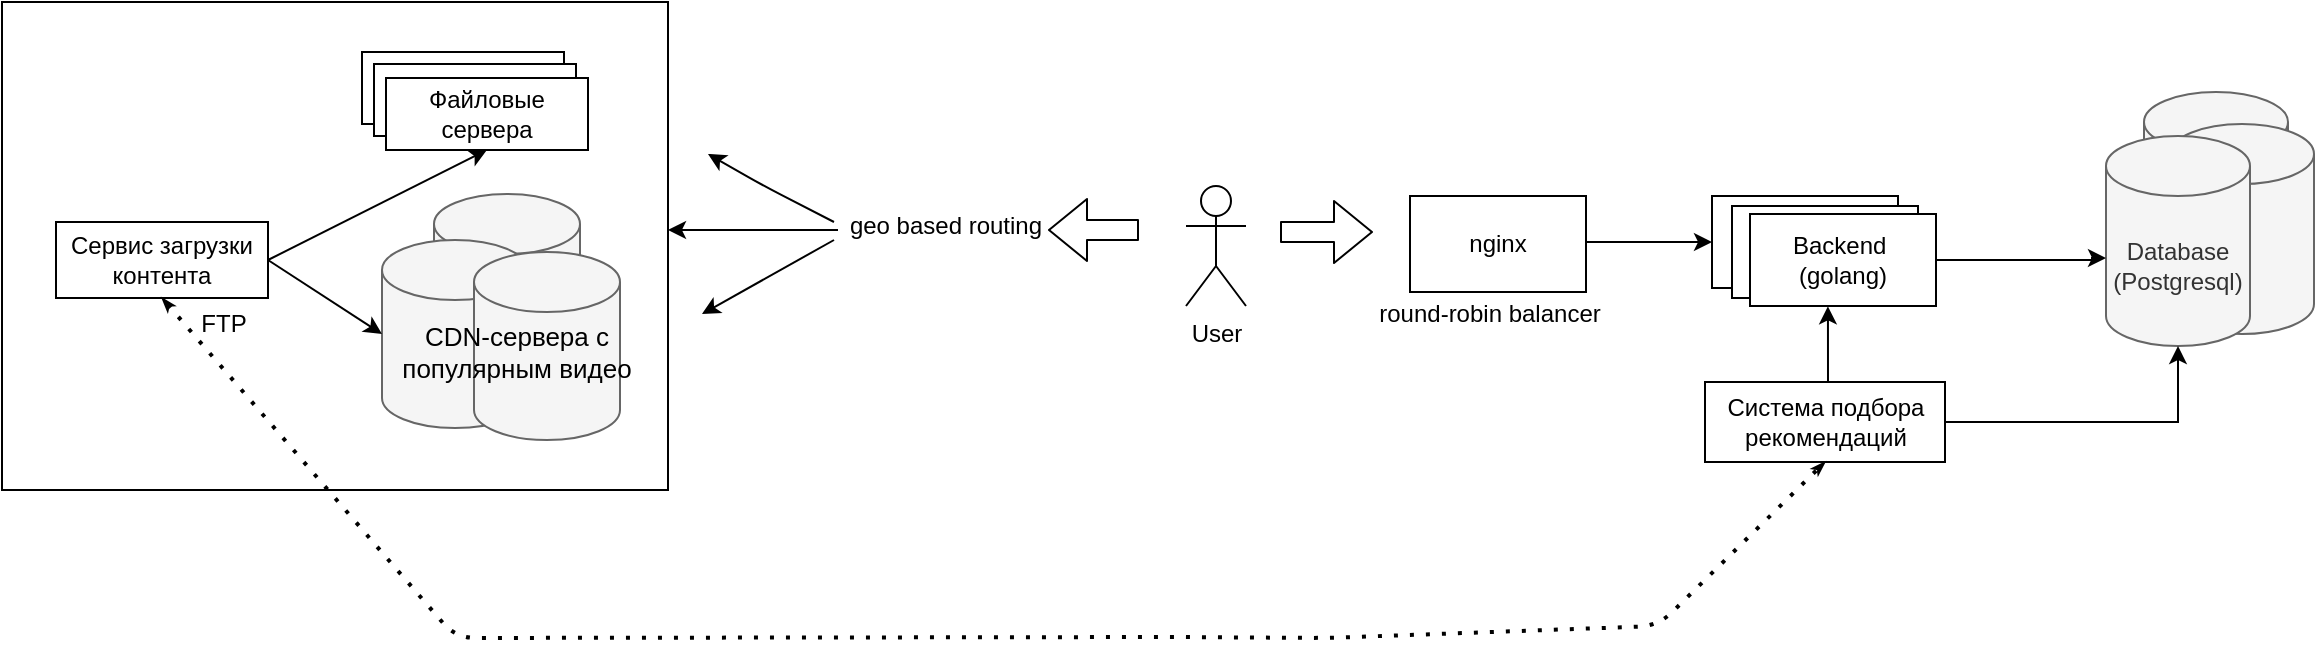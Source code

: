 <mxfile version="14.6.13" type="device"><diagram id="C5RBs43oDa-KdzZeNtuy" name="Page-1"><mxGraphModel dx="2250" dy="1360" grid="0" gridSize="10" guides="1" tooltips="1" connect="1" arrows="1" fold="1" page="1" pageScale="1" pageWidth="4681" pageHeight="3300" math="0" shadow="0"><root><mxCell id="WIyWlLk6GJQsqaUBKTNV-0"/><mxCell id="WIyWlLk6GJQsqaUBKTNV-1" parent="WIyWlLk6GJQsqaUBKTNV-0"/><mxCell id="FwVjeCBjZk2kVYqOTrmz-52" value="" style="rounded=0;whiteSpace=wrap;html=1;" vertex="1" parent="WIyWlLk6GJQsqaUBKTNV-1"><mxGeometry x="877" y="361" width="93" height="46" as="geometry"/></mxCell><mxCell id="FwVjeCBjZk2kVYqOTrmz-53" value="" style="rounded=0;whiteSpace=wrap;html=1;" vertex="1" parent="WIyWlLk6GJQsqaUBKTNV-1"><mxGeometry x="887" y="366" width="93" height="46" as="geometry"/></mxCell><mxCell id="FwVjeCBjZk2kVYqOTrmz-46" value="" style="rounded=0;whiteSpace=wrap;html=1;" vertex="1" parent="WIyWlLk6GJQsqaUBKTNV-1"><mxGeometry x="22" y="264" width="333" height="244" as="geometry"/></mxCell><mxCell id="_5GaDHzX_5guIfKsJTRV-0" value="User" style="shape=umlActor;verticalLabelPosition=bottom;verticalAlign=top;html=1;outlineConnect=0;fillColor=none;" parent="WIyWlLk6GJQsqaUBKTNV-1" vertex="1"><mxGeometry x="614" y="356" width="30" height="60" as="geometry"/></mxCell><mxCell id="_5GaDHzX_5guIfKsJTRV-6" value="" style="shape=cylinder3;whiteSpace=wrap;html=1;boundedLbl=1;backgroundOutline=1;size=15;fillColor=#f5f5f5;strokeColor=#666666;fontColor=#333333;" parent="WIyWlLk6GJQsqaUBKTNV-1" vertex="1"><mxGeometry x="1093" y="309" width="72" height="105" as="geometry"/></mxCell><mxCell id="FwVjeCBjZk2kVYqOTrmz-2" value="" style="shape=cylinder3;whiteSpace=wrap;html=1;boundedLbl=1;backgroundOutline=1;size=15;fillColor=#f5f5f5;strokeColor=#666666;fontColor=#333333;" vertex="1" parent="WIyWlLk6GJQsqaUBKTNV-1"><mxGeometry x="1106" y="325" width="72" height="105" as="geometry"/></mxCell><mxCell id="FwVjeCBjZk2kVYqOTrmz-3" value="Database&lt;br&gt;(Postgresql)" style="shape=cylinder3;whiteSpace=wrap;html=1;boundedLbl=1;backgroundOutline=1;size=15;fillColor=#f5f5f5;strokeColor=#666666;fontColor=#333333;" vertex="1" parent="WIyWlLk6GJQsqaUBKTNV-1"><mxGeometry x="1074" y="331" width="72" height="105" as="geometry"/></mxCell><mxCell id="FwVjeCBjZk2kVYqOTrmz-54" style="edgeStyle=orthogonalEdgeStyle;rounded=0;orthogonalLoop=1;jettySize=auto;html=1;exitX=1;exitY=0.5;exitDx=0;exitDy=0;entryX=0;entryY=0.5;entryDx=0;entryDy=0;" edge="1" parent="WIyWlLk6GJQsqaUBKTNV-1" source="FwVjeCBjZk2kVYqOTrmz-7" target="FwVjeCBjZk2kVYqOTrmz-52"><mxGeometry relative="1" as="geometry"><Array as="points"><mxPoint x="814" y="384"/></Array></mxGeometry></mxCell><mxCell id="FwVjeCBjZk2kVYqOTrmz-7" value="nginx" style="rounded=0;whiteSpace=wrap;html=1;" vertex="1" parent="WIyWlLk6GJQsqaUBKTNV-1"><mxGeometry x="726" y="361" width="88" height="48" as="geometry"/></mxCell><mxCell id="FwVjeCBjZk2kVYqOTrmz-56" style="edgeStyle=orthogonalEdgeStyle;rounded=0;orthogonalLoop=1;jettySize=auto;html=1;exitX=1;exitY=0.5;exitDx=0;exitDy=0;entryX=0;entryY=0.581;entryDx=0;entryDy=0;entryPerimeter=0;" edge="1" parent="WIyWlLk6GJQsqaUBKTNV-1" source="FwVjeCBjZk2kVYqOTrmz-9" target="FwVjeCBjZk2kVYqOTrmz-3"><mxGeometry relative="1" as="geometry"><Array as="points"><mxPoint x="1067" y="393"/><mxPoint x="1067" y="392"/></Array></mxGeometry></mxCell><mxCell id="FwVjeCBjZk2kVYqOTrmz-9" value="&lt;span&gt;Backend&amp;nbsp;&lt;/span&gt;&lt;br&gt;&lt;span&gt;(golang)&lt;/span&gt;" style="rounded=0;whiteSpace=wrap;html=1;" vertex="1" parent="WIyWlLk6GJQsqaUBKTNV-1"><mxGeometry x="896" y="370" width="93" height="46" as="geometry"/></mxCell><mxCell id="FwVjeCBjZk2kVYqOTrmz-12" value="" style="endArrow=classic;html=1;" edge="1" parent="WIyWlLk6GJQsqaUBKTNV-1"><mxGeometry width="50" height="50" relative="1" as="geometry"><mxPoint x="438" y="374" as="sourcePoint"/><mxPoint x="375" y="340" as="targetPoint"/><Array as="points"><mxPoint x="403" y="356"/></Array></mxGeometry></mxCell><mxCell id="FwVjeCBjZk2kVYqOTrmz-13" value="" style="endArrow=classic;html=1;" edge="1" parent="WIyWlLk6GJQsqaUBKTNV-1"><mxGeometry width="50" height="50" relative="1" as="geometry"><mxPoint x="438" y="383" as="sourcePoint"/><mxPoint x="372" y="420" as="targetPoint"/></mxGeometry></mxCell><mxCell id="FwVjeCBjZk2kVYqOTrmz-14" value="" style="endArrow=classic;html=1;" edge="1" parent="WIyWlLk6GJQsqaUBKTNV-1"><mxGeometry width="50" height="50" relative="1" as="geometry"><mxPoint x="440" y="378" as="sourcePoint"/><mxPoint x="355" y="378" as="targetPoint"/></mxGeometry></mxCell><mxCell id="FwVjeCBjZk2kVYqOTrmz-15" value="geo based routing" style="text;html=1;strokeColor=none;fillColor=none;align=center;verticalAlign=middle;whiteSpace=wrap;rounded=0;" vertex="1" parent="WIyWlLk6GJQsqaUBKTNV-1"><mxGeometry x="433" y="361" width="121.5" height="29" as="geometry"/></mxCell><mxCell id="FwVjeCBjZk2kVYqOTrmz-17" value="" style="shape=cylinder3;whiteSpace=wrap;html=1;boundedLbl=1;backgroundOutline=1;size=15;fillColor=#f5f5f5;strokeColor=#666666;fontColor=#333333;" vertex="1" parent="WIyWlLk6GJQsqaUBKTNV-1"><mxGeometry x="238" y="360" width="73" height="94" as="geometry"/></mxCell><mxCell id="FwVjeCBjZk2kVYqOTrmz-18" value="" style="shape=cylinder3;whiteSpace=wrap;html=1;boundedLbl=1;backgroundOutline=1;size=15;fillColor=#f5f5f5;strokeColor=#666666;fontColor=#333333;" vertex="1" parent="WIyWlLk6GJQsqaUBKTNV-1"><mxGeometry x="212" y="383" width="73" height="94" as="geometry"/></mxCell><mxCell id="FwVjeCBjZk2kVYqOTrmz-19" value="" style="shape=cylinder3;whiteSpace=wrap;html=1;boundedLbl=1;backgroundOutline=1;size=15;fillColor=#f5f5f5;strokeColor=#666666;fontColor=#333333;" vertex="1" parent="WIyWlLk6GJQsqaUBKTNV-1"><mxGeometry x="258" y="389" width="73" height="94" as="geometry"/></mxCell><mxCell id="FwVjeCBjZk2kVYqOTrmz-20" value="&lt;font style=&quot;font-size: 13px&quot;&gt;CDN-сервера с популярным видео&lt;/font&gt;" style="text;html=1;strokeColor=none;fillColor=none;align=center;verticalAlign=middle;whiteSpace=wrap;rounded=0;" vertex="1" parent="WIyWlLk6GJQsqaUBKTNV-1"><mxGeometry x="217.5" y="411" width="123" height="56" as="geometry"/></mxCell><mxCell id="FwVjeCBjZk2kVYqOTrmz-25" value="" style="rounded=0;whiteSpace=wrap;html=1;" vertex="1" parent="WIyWlLk6GJQsqaUBKTNV-1"><mxGeometry x="202" y="289" width="101" height="36" as="geometry"/></mxCell><mxCell id="FwVjeCBjZk2kVYqOTrmz-26" value="" style="rounded=0;whiteSpace=wrap;html=1;" vertex="1" parent="WIyWlLk6GJQsqaUBKTNV-1"><mxGeometry x="208" y="295" width="101" height="36" as="geometry"/></mxCell><mxCell id="FwVjeCBjZk2kVYqOTrmz-27" value="Файловые сервера" style="rounded=0;whiteSpace=wrap;html=1;" vertex="1" parent="WIyWlLk6GJQsqaUBKTNV-1"><mxGeometry x="214" y="302" width="101" height="36" as="geometry"/></mxCell><mxCell id="FwVjeCBjZk2kVYqOTrmz-36" value="&lt;span&gt;Сервис загрузки контента&lt;/span&gt;" style="rounded=0;whiteSpace=wrap;html=1;" vertex="1" parent="WIyWlLk6GJQsqaUBKTNV-1"><mxGeometry x="49" y="374" width="106" height="38" as="geometry"/></mxCell><mxCell id="FwVjeCBjZk2kVYqOTrmz-38" value="" style="endArrow=classic;html=1;exitX=1;exitY=0.5;exitDx=0;exitDy=0;entryX=0;entryY=0.5;entryDx=0;entryDy=0;entryPerimeter=0;" edge="1" parent="WIyWlLk6GJQsqaUBKTNV-1" source="FwVjeCBjZk2kVYqOTrmz-36" target="FwVjeCBjZk2kVYqOTrmz-18"><mxGeometry width="50" height="50" relative="1" as="geometry"><mxPoint x="154" y="425" as="sourcePoint"/><mxPoint x="204" y="375" as="targetPoint"/></mxGeometry></mxCell><mxCell id="FwVjeCBjZk2kVYqOTrmz-40" value="" style="endArrow=classic;html=1;exitX=1;exitY=0.5;exitDx=0;exitDy=0;entryX=0.5;entryY=1;entryDx=0;entryDy=0;" edge="1" parent="WIyWlLk6GJQsqaUBKTNV-1" source="FwVjeCBjZk2kVYqOTrmz-36" target="FwVjeCBjZk2kVYqOTrmz-27"><mxGeometry width="50" height="50" relative="1" as="geometry"><mxPoint x="139" y="383" as="sourcePoint"/><mxPoint x="189" y="333" as="targetPoint"/></mxGeometry></mxCell><mxCell id="FwVjeCBjZk2kVYqOTrmz-55" style="edgeStyle=orthogonalEdgeStyle;rounded=0;orthogonalLoop=1;jettySize=auto;html=1;exitX=0.5;exitY=0;exitDx=0;exitDy=0;entryX=0.419;entryY=1.004;entryDx=0;entryDy=0;entryPerimeter=0;" edge="1" parent="WIyWlLk6GJQsqaUBKTNV-1" source="FwVjeCBjZk2kVYqOTrmz-41" target="FwVjeCBjZk2kVYqOTrmz-9"><mxGeometry relative="1" as="geometry"/></mxCell><mxCell id="FwVjeCBjZk2kVYqOTrmz-41" value="&lt;span&gt;Система подбора рекомендаций&lt;/span&gt;" style="rounded=0;whiteSpace=wrap;html=1;fillColor=none;" vertex="1" parent="WIyWlLk6GJQsqaUBKTNV-1"><mxGeometry x="873.5" y="454" width="120" height="40" as="geometry"/></mxCell><mxCell id="FwVjeCBjZk2kVYqOTrmz-45" style="edgeStyle=orthogonalEdgeStyle;rounded=0;orthogonalLoop=1;jettySize=auto;html=1;exitX=1;exitY=0.5;exitDx=0;exitDy=0;" edge="1" parent="WIyWlLk6GJQsqaUBKTNV-1" source="FwVjeCBjZk2kVYqOTrmz-41" target="FwVjeCBjZk2kVYqOTrmz-3"><mxGeometry relative="1" as="geometry"><mxPoint x="1005" y="500" as="sourcePoint"/></mxGeometry></mxCell><mxCell id="FwVjeCBjZk2kVYqOTrmz-43" value="" style="endArrow=classicThin;dashed=1;html=1;dashPattern=1 3;strokeWidth=2;entryX=0.5;entryY=1;entryDx=0;entryDy=0;exitX=0.5;exitY=1;exitDx=0;exitDy=0;startArrow=classicThin;startFill=1;endFill=1;endSize=1;startSize=1;" edge="1" parent="WIyWlLk6GJQsqaUBKTNV-1" source="FwVjeCBjZk2kVYqOTrmz-36" target="FwVjeCBjZk2kVYqOTrmz-41"><mxGeometry width="50" height="50" relative="1" as="geometry"><mxPoint x="556.599" y="605.518" as="sourcePoint"/><mxPoint x="556.5" y="449" as="targetPoint"/><Array as="points"><mxPoint x="249" y="582"/><mxPoint x="609" y="581.5"/><mxPoint x="684" y="582"/><mxPoint x="850" y="576"/></Array></mxGeometry></mxCell><mxCell id="FwVjeCBjZk2kVYqOTrmz-47" value="FTP" style="text;html=1;strokeColor=none;fillColor=none;align=center;verticalAlign=middle;whiteSpace=wrap;rounded=0;" vertex="1" parent="WIyWlLk6GJQsqaUBKTNV-1"><mxGeometry x="113" y="415" width="40" height="20" as="geometry"/></mxCell><mxCell id="FwVjeCBjZk2kVYqOTrmz-50" value="" style="shape=flexArrow;endArrow=classic;html=1;" edge="1" parent="WIyWlLk6GJQsqaUBKTNV-1"><mxGeometry width="50" height="50" relative="1" as="geometry"><mxPoint x="590.5" y="378" as="sourcePoint"/><mxPoint x="545" y="378" as="targetPoint"/></mxGeometry></mxCell><mxCell id="FwVjeCBjZk2kVYqOTrmz-51" value="" style="shape=flexArrow;endArrow=classic;html=1;" edge="1" parent="WIyWlLk6GJQsqaUBKTNV-1"><mxGeometry width="50" height="50" relative="1" as="geometry"><mxPoint x="661" y="379" as="sourcePoint"/><mxPoint x="707.5" y="379" as="targetPoint"/></mxGeometry></mxCell><mxCell id="FwVjeCBjZk2kVYqOTrmz-57" value="round-robin balancer" style="text;html=1;strokeColor=none;fillColor=none;align=center;verticalAlign=middle;whiteSpace=wrap;rounded=0;" vertex="1" parent="WIyWlLk6GJQsqaUBKTNV-1"><mxGeometry x="691" y="410" width="150" height="20" as="geometry"/></mxCell></root></mxGraphModel></diagram></mxfile>